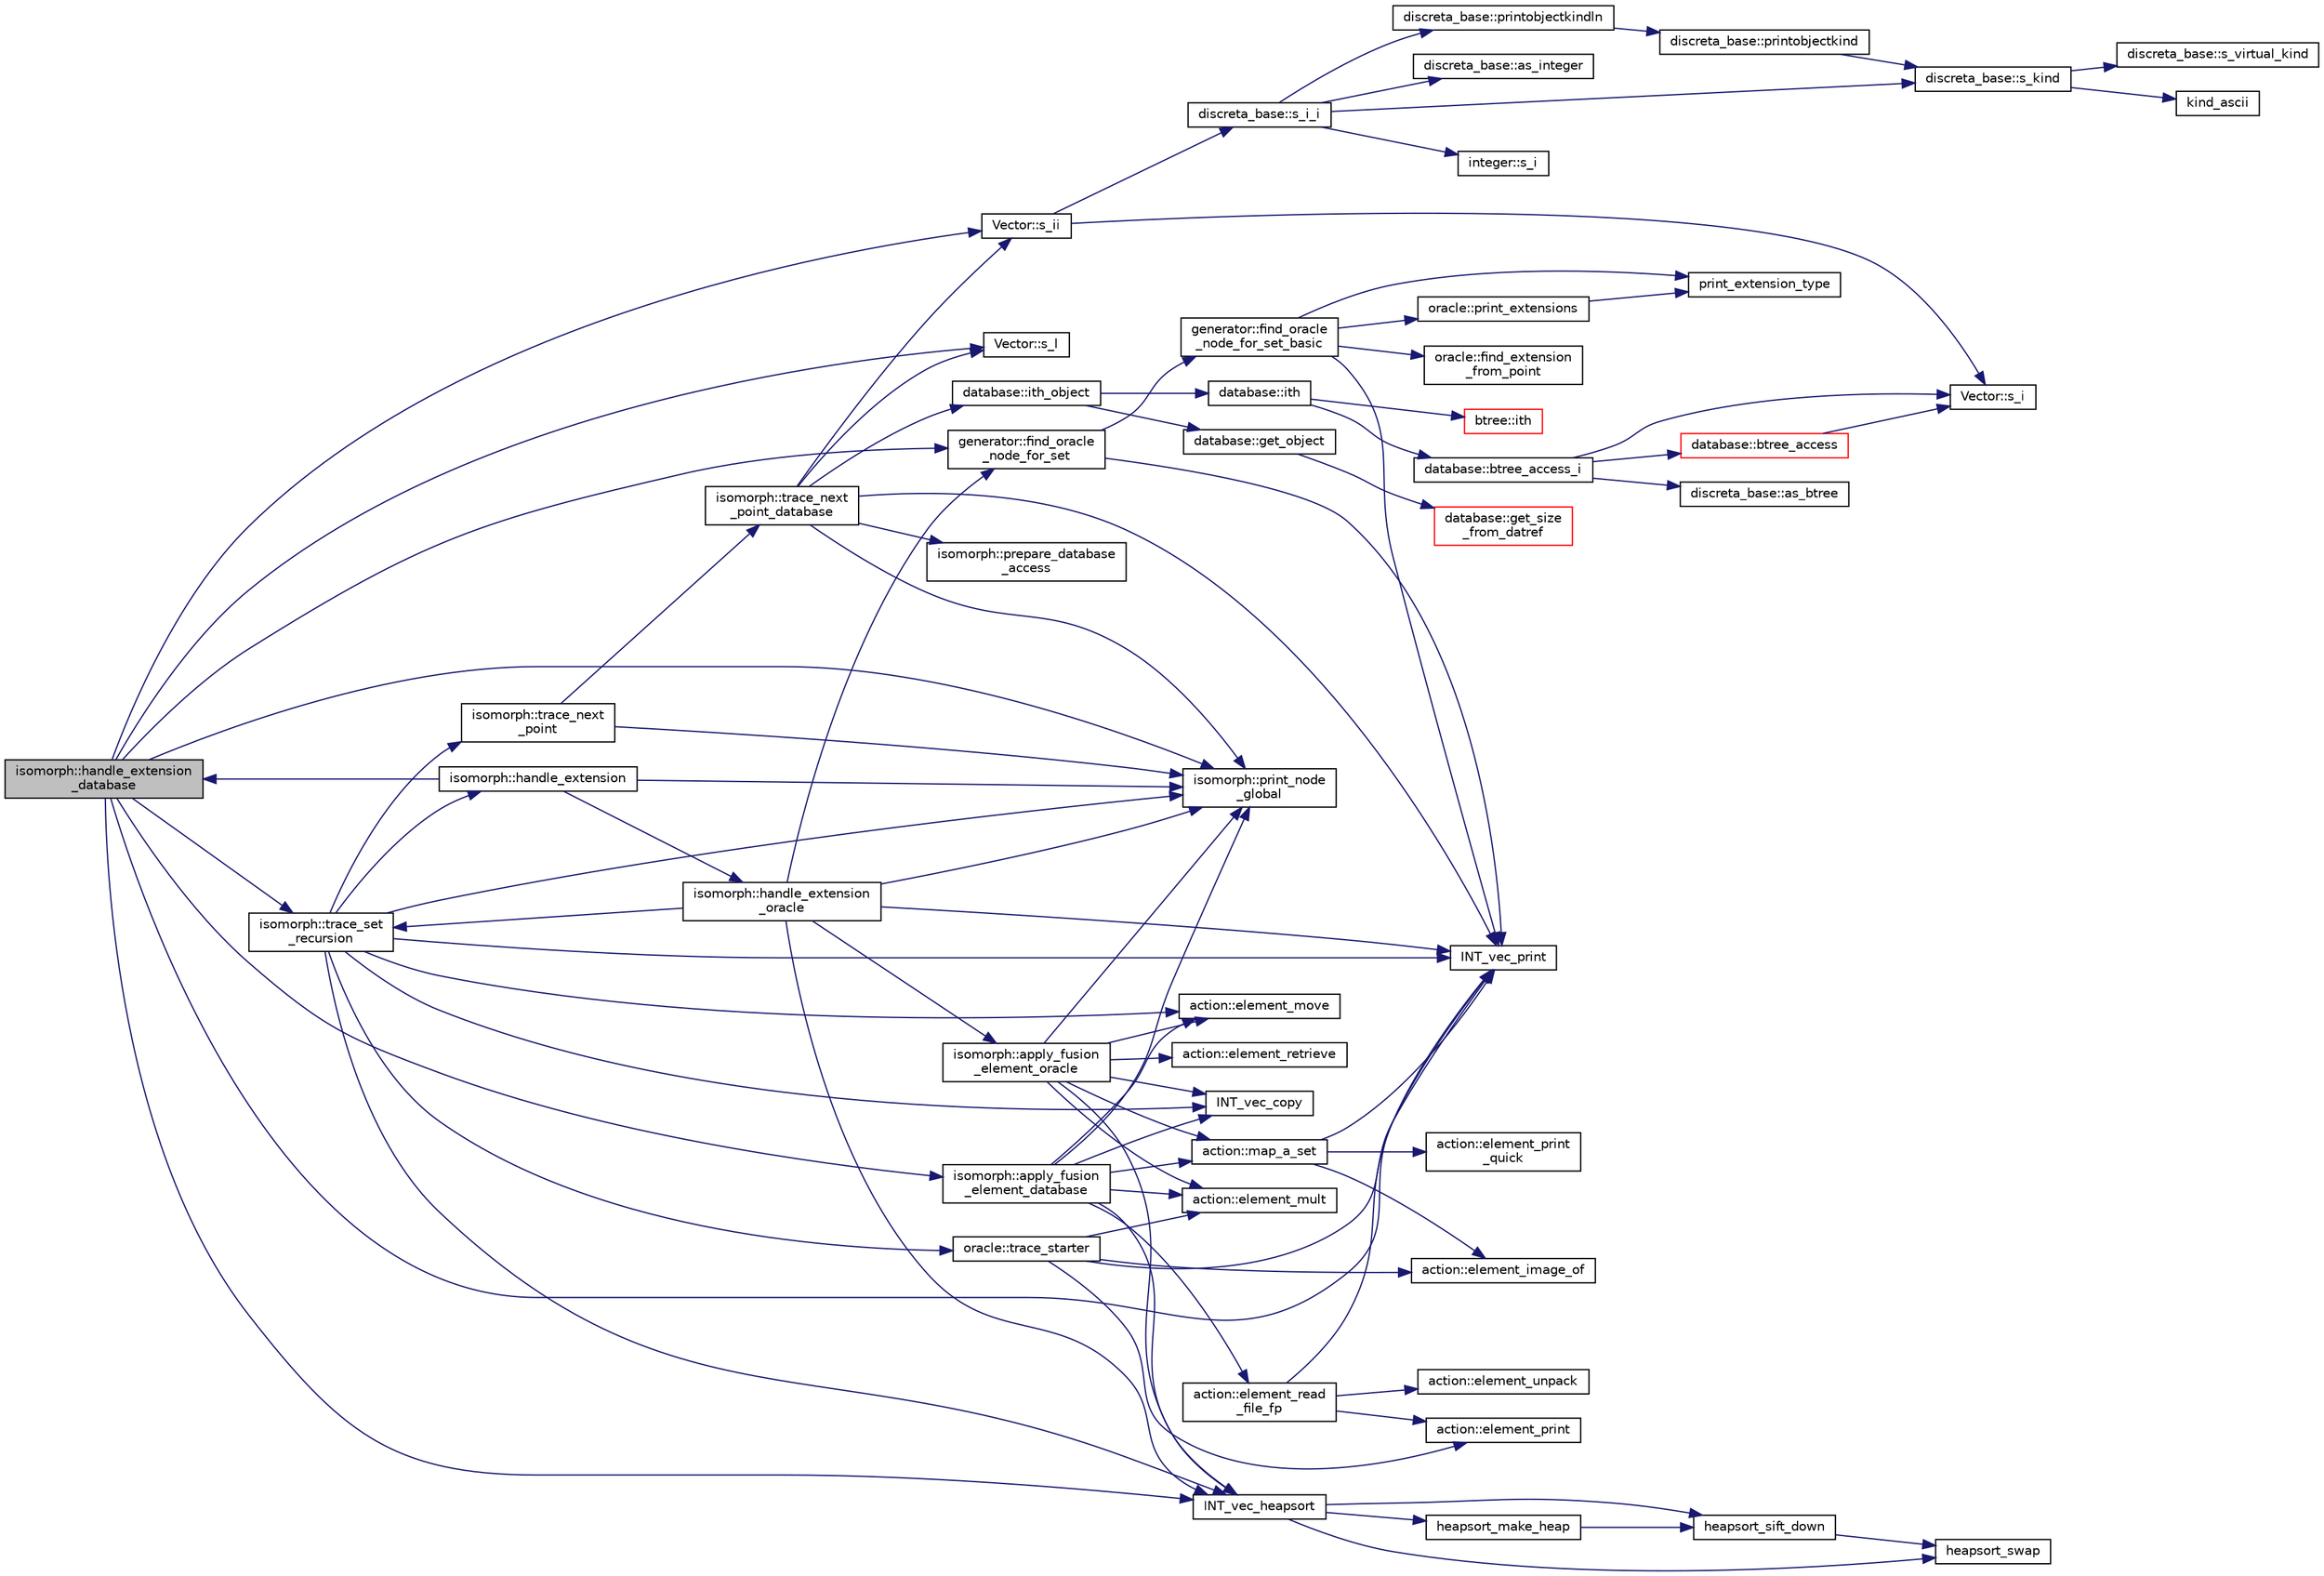 digraph "isomorph::handle_extension_database"
{
  edge [fontname="Helvetica",fontsize="10",labelfontname="Helvetica",labelfontsize="10"];
  node [fontname="Helvetica",fontsize="10",shape=record];
  rankdir="LR";
  Node3493 [label="isomorph::handle_extension\l_database",height=0.2,width=0.4,color="black", fillcolor="grey75", style="filled", fontcolor="black"];
  Node3493 -> Node3494 [color="midnightblue",fontsize="10",style="solid",fontname="Helvetica"];
  Node3494 [label="isomorph::print_node\l_global",height=0.2,width=0.4,color="black", fillcolor="white", style="filled",URL="$d3/d5f/classisomorph.html#ac62bed8edc25b5b50cc4f275f94c8470"];
  Node3493 -> Node3495 [color="midnightblue",fontsize="10",style="solid",fontname="Helvetica"];
  Node3495 [label="Vector::s_ii",height=0.2,width=0.4,color="black", fillcolor="white", style="filled",URL="$d5/db2/class_vector.html#a75d4942cc7b9794717b4846c10520db8"];
  Node3495 -> Node3496 [color="midnightblue",fontsize="10",style="solid",fontname="Helvetica"];
  Node3496 [label="Vector::s_i",height=0.2,width=0.4,color="black", fillcolor="white", style="filled",URL="$d5/db2/class_vector.html#a1c4fe1752523df8119f70dd550244871"];
  Node3495 -> Node3497 [color="midnightblue",fontsize="10",style="solid",fontname="Helvetica"];
  Node3497 [label="discreta_base::s_i_i",height=0.2,width=0.4,color="black", fillcolor="white", style="filled",URL="$d7/d71/classdiscreta__base.html#aadb92c01fbe69b3034b0214b33fbc735"];
  Node3497 -> Node3498 [color="midnightblue",fontsize="10",style="solid",fontname="Helvetica"];
  Node3498 [label="discreta_base::s_kind",height=0.2,width=0.4,color="black", fillcolor="white", style="filled",URL="$d7/d71/classdiscreta__base.html#a8a830025c74adbbc3362418a7c2ba157"];
  Node3498 -> Node3499 [color="midnightblue",fontsize="10",style="solid",fontname="Helvetica"];
  Node3499 [label="discreta_base::s_virtual_kind",height=0.2,width=0.4,color="black", fillcolor="white", style="filled",URL="$d7/d71/classdiscreta__base.html#a52778a6d6943a468be083d0785d418fb"];
  Node3498 -> Node3500 [color="midnightblue",fontsize="10",style="solid",fontname="Helvetica"];
  Node3500 [label="kind_ascii",height=0.2,width=0.4,color="black", fillcolor="white", style="filled",URL="$d9/d60/discreta_8h.html#ad0ce825a9f29bc6cec27e1b64cfe27bf"];
  Node3497 -> Node3501 [color="midnightblue",fontsize="10",style="solid",fontname="Helvetica"];
  Node3501 [label="discreta_base::printobjectkindln",height=0.2,width=0.4,color="black", fillcolor="white", style="filled",URL="$d7/d71/classdiscreta__base.html#a677ccc8f392ebedde05e453f8cf59559"];
  Node3501 -> Node3502 [color="midnightblue",fontsize="10",style="solid",fontname="Helvetica"];
  Node3502 [label="discreta_base::printobjectkind",height=0.2,width=0.4,color="black", fillcolor="white", style="filled",URL="$d7/d71/classdiscreta__base.html#aa75a1314aa706909b029664944904231"];
  Node3502 -> Node3498 [color="midnightblue",fontsize="10",style="solid",fontname="Helvetica"];
  Node3497 -> Node3503 [color="midnightblue",fontsize="10",style="solid",fontname="Helvetica"];
  Node3503 [label="discreta_base::as_integer",height=0.2,width=0.4,color="black", fillcolor="white", style="filled",URL="$d7/d71/classdiscreta__base.html#a00d7691eaf874fd283d942692fe8dd26"];
  Node3497 -> Node3504 [color="midnightblue",fontsize="10",style="solid",fontname="Helvetica"];
  Node3504 [label="integer::s_i",height=0.2,width=0.4,color="black", fillcolor="white", style="filled",URL="$d0/de5/classinteger.html#adf28e9f94d4c844adaa950deeb80b904"];
  Node3493 -> Node3505 [color="midnightblue",fontsize="10",style="solid",fontname="Helvetica"];
  Node3505 [label="Vector::s_l",height=0.2,width=0.4,color="black", fillcolor="white", style="filled",URL="$d5/db2/class_vector.html#ad2dc082288f858d22a528832289e0704"];
  Node3493 -> Node3506 [color="midnightblue",fontsize="10",style="solid",fontname="Helvetica"];
  Node3506 [label="isomorph::trace_set\l_recursion",height=0.2,width=0.4,color="black", fillcolor="white", style="filled",URL="$d3/d5f/classisomorph.html#a8ef29320b04d7ca09212706e47b013b9"];
  Node3506 -> Node3494 [color="midnightblue",fontsize="10",style="solid",fontname="Helvetica"];
  Node3506 -> Node3507 [color="midnightblue",fontsize="10",style="solid",fontname="Helvetica"];
  Node3507 [label="oracle::trace_starter",height=0.2,width=0.4,color="black", fillcolor="white", style="filled",URL="$d7/da7/classoracle.html#a1c0079d3860d8b80a918c3b37909fc35"];
  Node3507 -> Node3508 [color="midnightblue",fontsize="10",style="solid",fontname="Helvetica"];
  Node3508 [label="INT_vec_print",height=0.2,width=0.4,color="black", fillcolor="white", style="filled",URL="$df/dbf/sajeeb_8_c.html#a79a5901af0b47dd0d694109543c027fe"];
  Node3507 -> Node3509 [color="midnightblue",fontsize="10",style="solid",fontname="Helvetica"];
  Node3509 [label="action::element_print",height=0.2,width=0.4,color="black", fillcolor="white", style="filled",URL="$d2/d86/classaction.html#ae38c3ef3c1125213733d63c6fc3c40cd"];
  Node3507 -> Node3510 [color="midnightblue",fontsize="10",style="solid",fontname="Helvetica"];
  Node3510 [label="action::element_image_of",height=0.2,width=0.4,color="black", fillcolor="white", style="filled",URL="$d2/d86/classaction.html#ae09559d4537a048fc860f8a74a31393d"];
  Node3507 -> Node3511 [color="midnightblue",fontsize="10",style="solid",fontname="Helvetica"];
  Node3511 [label="action::element_mult",height=0.2,width=0.4,color="black", fillcolor="white", style="filled",URL="$d2/d86/classaction.html#ae9e36b2cae1f0f7bd7144097fa9a34b3"];
  Node3506 -> Node3512 [color="midnightblue",fontsize="10",style="solid",fontname="Helvetica"];
  Node3512 [label="INT_vec_copy",height=0.2,width=0.4,color="black", fillcolor="white", style="filled",URL="$df/dbf/sajeeb_8_c.html#ac2d875e27e009af6ec04d17254d11075"];
  Node3506 -> Node3508 [color="midnightblue",fontsize="10",style="solid",fontname="Helvetica"];
  Node3506 -> Node3513 [color="midnightblue",fontsize="10",style="solid",fontname="Helvetica"];
  Node3513 [label="action::element_move",height=0.2,width=0.4,color="black", fillcolor="white", style="filled",URL="$d2/d86/classaction.html#a550947491bbb534d3d7951f50198a874"];
  Node3506 -> Node3514 [color="midnightblue",fontsize="10",style="solid",fontname="Helvetica"];
  Node3514 [label="isomorph::trace_next\l_point",height=0.2,width=0.4,color="black", fillcolor="white", style="filled",URL="$d3/d5f/classisomorph.html#abbd0155495f572d2ba628955275cc7da"];
  Node3514 -> Node3494 [color="midnightblue",fontsize="10",style="solid",fontname="Helvetica"];
  Node3514 -> Node3515 [color="midnightblue",fontsize="10",style="solid",fontname="Helvetica"];
  Node3515 [label="isomorph::trace_next\l_point_database",height=0.2,width=0.4,color="black", fillcolor="white", style="filled",URL="$d3/d5f/classisomorph.html#a45b142052e2877d9dcaa9f805a95f18f"];
  Node3515 -> Node3494 [color="midnightblue",fontsize="10",style="solid",fontname="Helvetica"];
  Node3515 -> Node3516 [color="midnightblue",fontsize="10",style="solid",fontname="Helvetica"];
  Node3516 [label="isomorph::prepare_database\l_access",height=0.2,width=0.4,color="black", fillcolor="white", style="filled",URL="$d3/d5f/classisomorph.html#a627df029f7f2e59f588c2a44bbe7c201"];
  Node3515 -> Node3517 [color="midnightblue",fontsize="10",style="solid",fontname="Helvetica"];
  Node3517 [label="database::ith_object",height=0.2,width=0.4,color="black", fillcolor="white", style="filled",URL="$db/d72/classdatabase.html#a1516bb38a4c846172354291271700d07"];
  Node3517 -> Node3518 [color="midnightblue",fontsize="10",style="solid",fontname="Helvetica"];
  Node3518 [label="database::ith",height=0.2,width=0.4,color="black", fillcolor="white", style="filled",URL="$db/d72/classdatabase.html#af17af33b686cba55558237b04714108f"];
  Node3518 -> Node3519 [color="midnightblue",fontsize="10",style="solid",fontname="Helvetica"];
  Node3519 [label="database::btree_access_i",height=0.2,width=0.4,color="black", fillcolor="white", style="filled",URL="$db/d72/classdatabase.html#a215047d1b32b8bd54f91a7bdca168eee"];
  Node3519 -> Node3520 [color="midnightblue",fontsize="10",style="solid",fontname="Helvetica"];
  Node3520 [label="database::btree_access",height=0.2,width=0.4,color="red", fillcolor="white", style="filled",URL="$db/d72/classdatabase.html#a30109ba5488b06111439f887fc1ac499"];
  Node3520 -> Node3496 [color="midnightblue",fontsize="10",style="solid",fontname="Helvetica"];
  Node3519 -> Node3496 [color="midnightblue",fontsize="10",style="solid",fontname="Helvetica"];
  Node3519 -> Node3522 [color="midnightblue",fontsize="10",style="solid",fontname="Helvetica"];
  Node3522 [label="discreta_base::as_btree",height=0.2,width=0.4,color="black", fillcolor="white", style="filled",URL="$d7/d71/classdiscreta__base.html#a78e76674cef2ec113c17989c11288778"];
  Node3518 -> Node3523 [color="midnightblue",fontsize="10",style="solid",fontname="Helvetica"];
  Node3523 [label="btree::ith",height=0.2,width=0.4,color="red", fillcolor="white", style="filled",URL="$dd/db0/classbtree.html#aba50733eb0d292c2fd103cd6721cc1d6"];
  Node3517 -> Node3546 [color="midnightblue",fontsize="10",style="solid",fontname="Helvetica"];
  Node3546 [label="database::get_object",height=0.2,width=0.4,color="black", fillcolor="white", style="filled",URL="$db/d72/classdatabase.html#a2f58ec1301addabc2fb6544038e108c6"];
  Node3546 -> Node3547 [color="midnightblue",fontsize="10",style="solid",fontname="Helvetica"];
  Node3547 [label="database::get_size\l_from_datref",height=0.2,width=0.4,color="red", fillcolor="white", style="filled",URL="$db/d72/classdatabase.html#ae71e4c19b07a2d67682fbd4b069e9a7e"];
  Node3515 -> Node3495 [color="midnightblue",fontsize="10",style="solid",fontname="Helvetica"];
  Node3515 -> Node3508 [color="midnightblue",fontsize="10",style="solid",fontname="Helvetica"];
  Node3515 -> Node3505 [color="midnightblue",fontsize="10",style="solid",fontname="Helvetica"];
  Node3506 -> Node3555 [color="midnightblue",fontsize="10",style="solid",fontname="Helvetica"];
  Node3555 [label="INT_vec_heapsort",height=0.2,width=0.4,color="black", fillcolor="white", style="filled",URL="$d5/de2/foundations_2data__structures_2data__structures_8h.html#a3590ad9987f801fbfc94634300182f39"];
  Node3555 -> Node3556 [color="midnightblue",fontsize="10",style="solid",fontname="Helvetica"];
  Node3556 [label="heapsort_make_heap",height=0.2,width=0.4,color="black", fillcolor="white", style="filled",URL="$d4/dd7/sorting_8_c.html#a42f24453d7d77eeb1338ebd1a13cfdbb"];
  Node3556 -> Node3557 [color="midnightblue",fontsize="10",style="solid",fontname="Helvetica"];
  Node3557 [label="heapsort_sift_down",height=0.2,width=0.4,color="black", fillcolor="white", style="filled",URL="$d4/dd7/sorting_8_c.html#a65cbb1a6a3f01f511673705437ddc18b"];
  Node3557 -> Node3558 [color="midnightblue",fontsize="10",style="solid",fontname="Helvetica"];
  Node3558 [label="heapsort_swap",height=0.2,width=0.4,color="black", fillcolor="white", style="filled",URL="$d4/dd7/sorting_8_c.html#a8f048362e6065297b19b6975bcbbfcc6"];
  Node3555 -> Node3558 [color="midnightblue",fontsize="10",style="solid",fontname="Helvetica"];
  Node3555 -> Node3557 [color="midnightblue",fontsize="10",style="solid",fontname="Helvetica"];
  Node3506 -> Node3559 [color="midnightblue",fontsize="10",style="solid",fontname="Helvetica"];
  Node3559 [label="isomorph::handle_extension",height=0.2,width=0.4,color="black", fillcolor="white", style="filled",URL="$d3/d5f/classisomorph.html#add6e954f5b8fdcbd11c4743afb44531b"];
  Node3559 -> Node3494 [color="midnightblue",fontsize="10",style="solid",fontname="Helvetica"];
  Node3559 -> Node3560 [color="midnightblue",fontsize="10",style="solid",fontname="Helvetica"];
  Node3560 [label="isomorph::handle_extension\l_oracle",height=0.2,width=0.4,color="black", fillcolor="white", style="filled",URL="$d3/d5f/classisomorph.html#acc99e89e75ae8f8ddf2d5d5160363c6e"];
  Node3560 -> Node3494 [color="midnightblue",fontsize="10",style="solid",fontname="Helvetica"];
  Node3560 -> Node3506 [color="midnightblue",fontsize="10",style="solid",fontname="Helvetica"];
  Node3560 -> Node3561 [color="midnightblue",fontsize="10",style="solid",fontname="Helvetica"];
  Node3561 [label="isomorph::apply_fusion\l_element_oracle",height=0.2,width=0.4,color="black", fillcolor="white", style="filled",URL="$d3/d5f/classisomorph.html#ac8f7bb76db1ce5fa9a34f2ac50f221e1"];
  Node3561 -> Node3494 [color="midnightblue",fontsize="10",style="solid",fontname="Helvetica"];
  Node3561 -> Node3562 [color="midnightblue",fontsize="10",style="solid",fontname="Helvetica"];
  Node3562 [label="action::element_retrieve",height=0.2,width=0.4,color="black", fillcolor="white", style="filled",URL="$d2/d86/classaction.html#ad28f6f8810ffbad64c1490f78e51e2b1"];
  Node3561 -> Node3563 [color="midnightblue",fontsize="10",style="solid",fontname="Helvetica"];
  Node3563 [label="action::map_a_set",height=0.2,width=0.4,color="black", fillcolor="white", style="filled",URL="$d2/d86/classaction.html#a600e542e5aeca2a46f18110e027947e0"];
  Node3563 -> Node3564 [color="midnightblue",fontsize="10",style="solid",fontname="Helvetica"];
  Node3564 [label="action::element_print\l_quick",height=0.2,width=0.4,color="black", fillcolor="white", style="filled",URL="$d2/d86/classaction.html#a4844680cf6750396f76494a28655265b"];
  Node3563 -> Node3508 [color="midnightblue",fontsize="10",style="solid",fontname="Helvetica"];
  Node3563 -> Node3510 [color="midnightblue",fontsize="10",style="solid",fontname="Helvetica"];
  Node3561 -> Node3555 [color="midnightblue",fontsize="10",style="solid",fontname="Helvetica"];
  Node3561 -> Node3511 [color="midnightblue",fontsize="10",style="solid",fontname="Helvetica"];
  Node3561 -> Node3512 [color="midnightblue",fontsize="10",style="solid",fontname="Helvetica"];
  Node3561 -> Node3513 [color="midnightblue",fontsize="10",style="solid",fontname="Helvetica"];
  Node3560 -> Node3508 [color="midnightblue",fontsize="10",style="solid",fontname="Helvetica"];
  Node3560 -> Node3555 [color="midnightblue",fontsize="10",style="solid",fontname="Helvetica"];
  Node3560 -> Node3565 [color="midnightblue",fontsize="10",style="solid",fontname="Helvetica"];
  Node3565 [label="generator::find_oracle\l_node_for_set",height=0.2,width=0.4,color="black", fillcolor="white", style="filled",URL="$d7/d73/classgenerator.html#acdf58f4d0bdb6a88af63cdd5fb5d6bff"];
  Node3565 -> Node3508 [color="midnightblue",fontsize="10",style="solid",fontname="Helvetica"];
  Node3565 -> Node3566 [color="midnightblue",fontsize="10",style="solid",fontname="Helvetica"];
  Node3566 [label="generator::find_oracle\l_node_for_set_basic",height=0.2,width=0.4,color="black", fillcolor="white", style="filled",URL="$d7/d73/classgenerator.html#aef74bcab80fb84791767d56f6cc1464f"];
  Node3566 -> Node3508 [color="midnightblue",fontsize="10",style="solid",fontname="Helvetica"];
  Node3566 -> Node3567 [color="midnightblue",fontsize="10",style="solid",fontname="Helvetica"];
  Node3567 [label="oracle::find_extension\l_from_point",height=0.2,width=0.4,color="black", fillcolor="white", style="filled",URL="$d7/da7/classoracle.html#aa6091b5a2260435d706a61ddc06ad1a4"];
  Node3566 -> Node3568 [color="midnightblue",fontsize="10",style="solid",fontname="Helvetica"];
  Node3568 [label="oracle::print_extensions",height=0.2,width=0.4,color="black", fillcolor="white", style="filled",URL="$d7/da7/classoracle.html#a6ea212ee0158a6c6146d54f79ba0e9f3"];
  Node3568 -> Node3569 [color="midnightblue",fontsize="10",style="solid",fontname="Helvetica"];
  Node3569 [label="print_extension_type",height=0.2,width=0.4,color="black", fillcolor="white", style="filled",URL="$da/d10/other_8h.html#ab39242254c1c0bce13010118473d8c74"];
  Node3566 -> Node3569 [color="midnightblue",fontsize="10",style="solid",fontname="Helvetica"];
  Node3559 -> Node3493 [color="midnightblue",fontsize="10",style="solid",fontname="Helvetica"];
  Node3493 -> Node3570 [color="midnightblue",fontsize="10",style="solid",fontname="Helvetica"];
  Node3570 [label="isomorph::apply_fusion\l_element_database",height=0.2,width=0.4,color="black", fillcolor="white", style="filled",URL="$d3/d5f/classisomorph.html#aab57f0f3ffbae79f2cb3b055fcd9c090"];
  Node3570 -> Node3494 [color="midnightblue",fontsize="10",style="solid",fontname="Helvetica"];
  Node3570 -> Node3571 [color="midnightblue",fontsize="10",style="solid",fontname="Helvetica"];
  Node3571 [label="action::element_read\l_file_fp",height=0.2,width=0.4,color="black", fillcolor="white", style="filled",URL="$d2/d86/classaction.html#a5cff4d93d067b68e4ecf2d8502d697bb"];
  Node3571 -> Node3572 [color="midnightblue",fontsize="10",style="solid",fontname="Helvetica"];
  Node3572 [label="action::element_unpack",height=0.2,width=0.4,color="black", fillcolor="white", style="filled",URL="$d2/d86/classaction.html#a02107279a3bdcf054008bd180dfaef10"];
  Node3571 -> Node3509 [color="midnightblue",fontsize="10",style="solid",fontname="Helvetica"];
  Node3571 -> Node3508 [color="midnightblue",fontsize="10",style="solid",fontname="Helvetica"];
  Node3570 -> Node3563 [color="midnightblue",fontsize="10",style="solid",fontname="Helvetica"];
  Node3570 -> Node3555 [color="midnightblue",fontsize="10",style="solid",fontname="Helvetica"];
  Node3570 -> Node3511 [color="midnightblue",fontsize="10",style="solid",fontname="Helvetica"];
  Node3570 -> Node3512 [color="midnightblue",fontsize="10",style="solid",fontname="Helvetica"];
  Node3570 -> Node3513 [color="midnightblue",fontsize="10",style="solid",fontname="Helvetica"];
  Node3493 -> Node3555 [color="midnightblue",fontsize="10",style="solid",fontname="Helvetica"];
  Node3493 -> Node3508 [color="midnightblue",fontsize="10",style="solid",fontname="Helvetica"];
  Node3493 -> Node3565 [color="midnightblue",fontsize="10",style="solid",fontname="Helvetica"];
}
